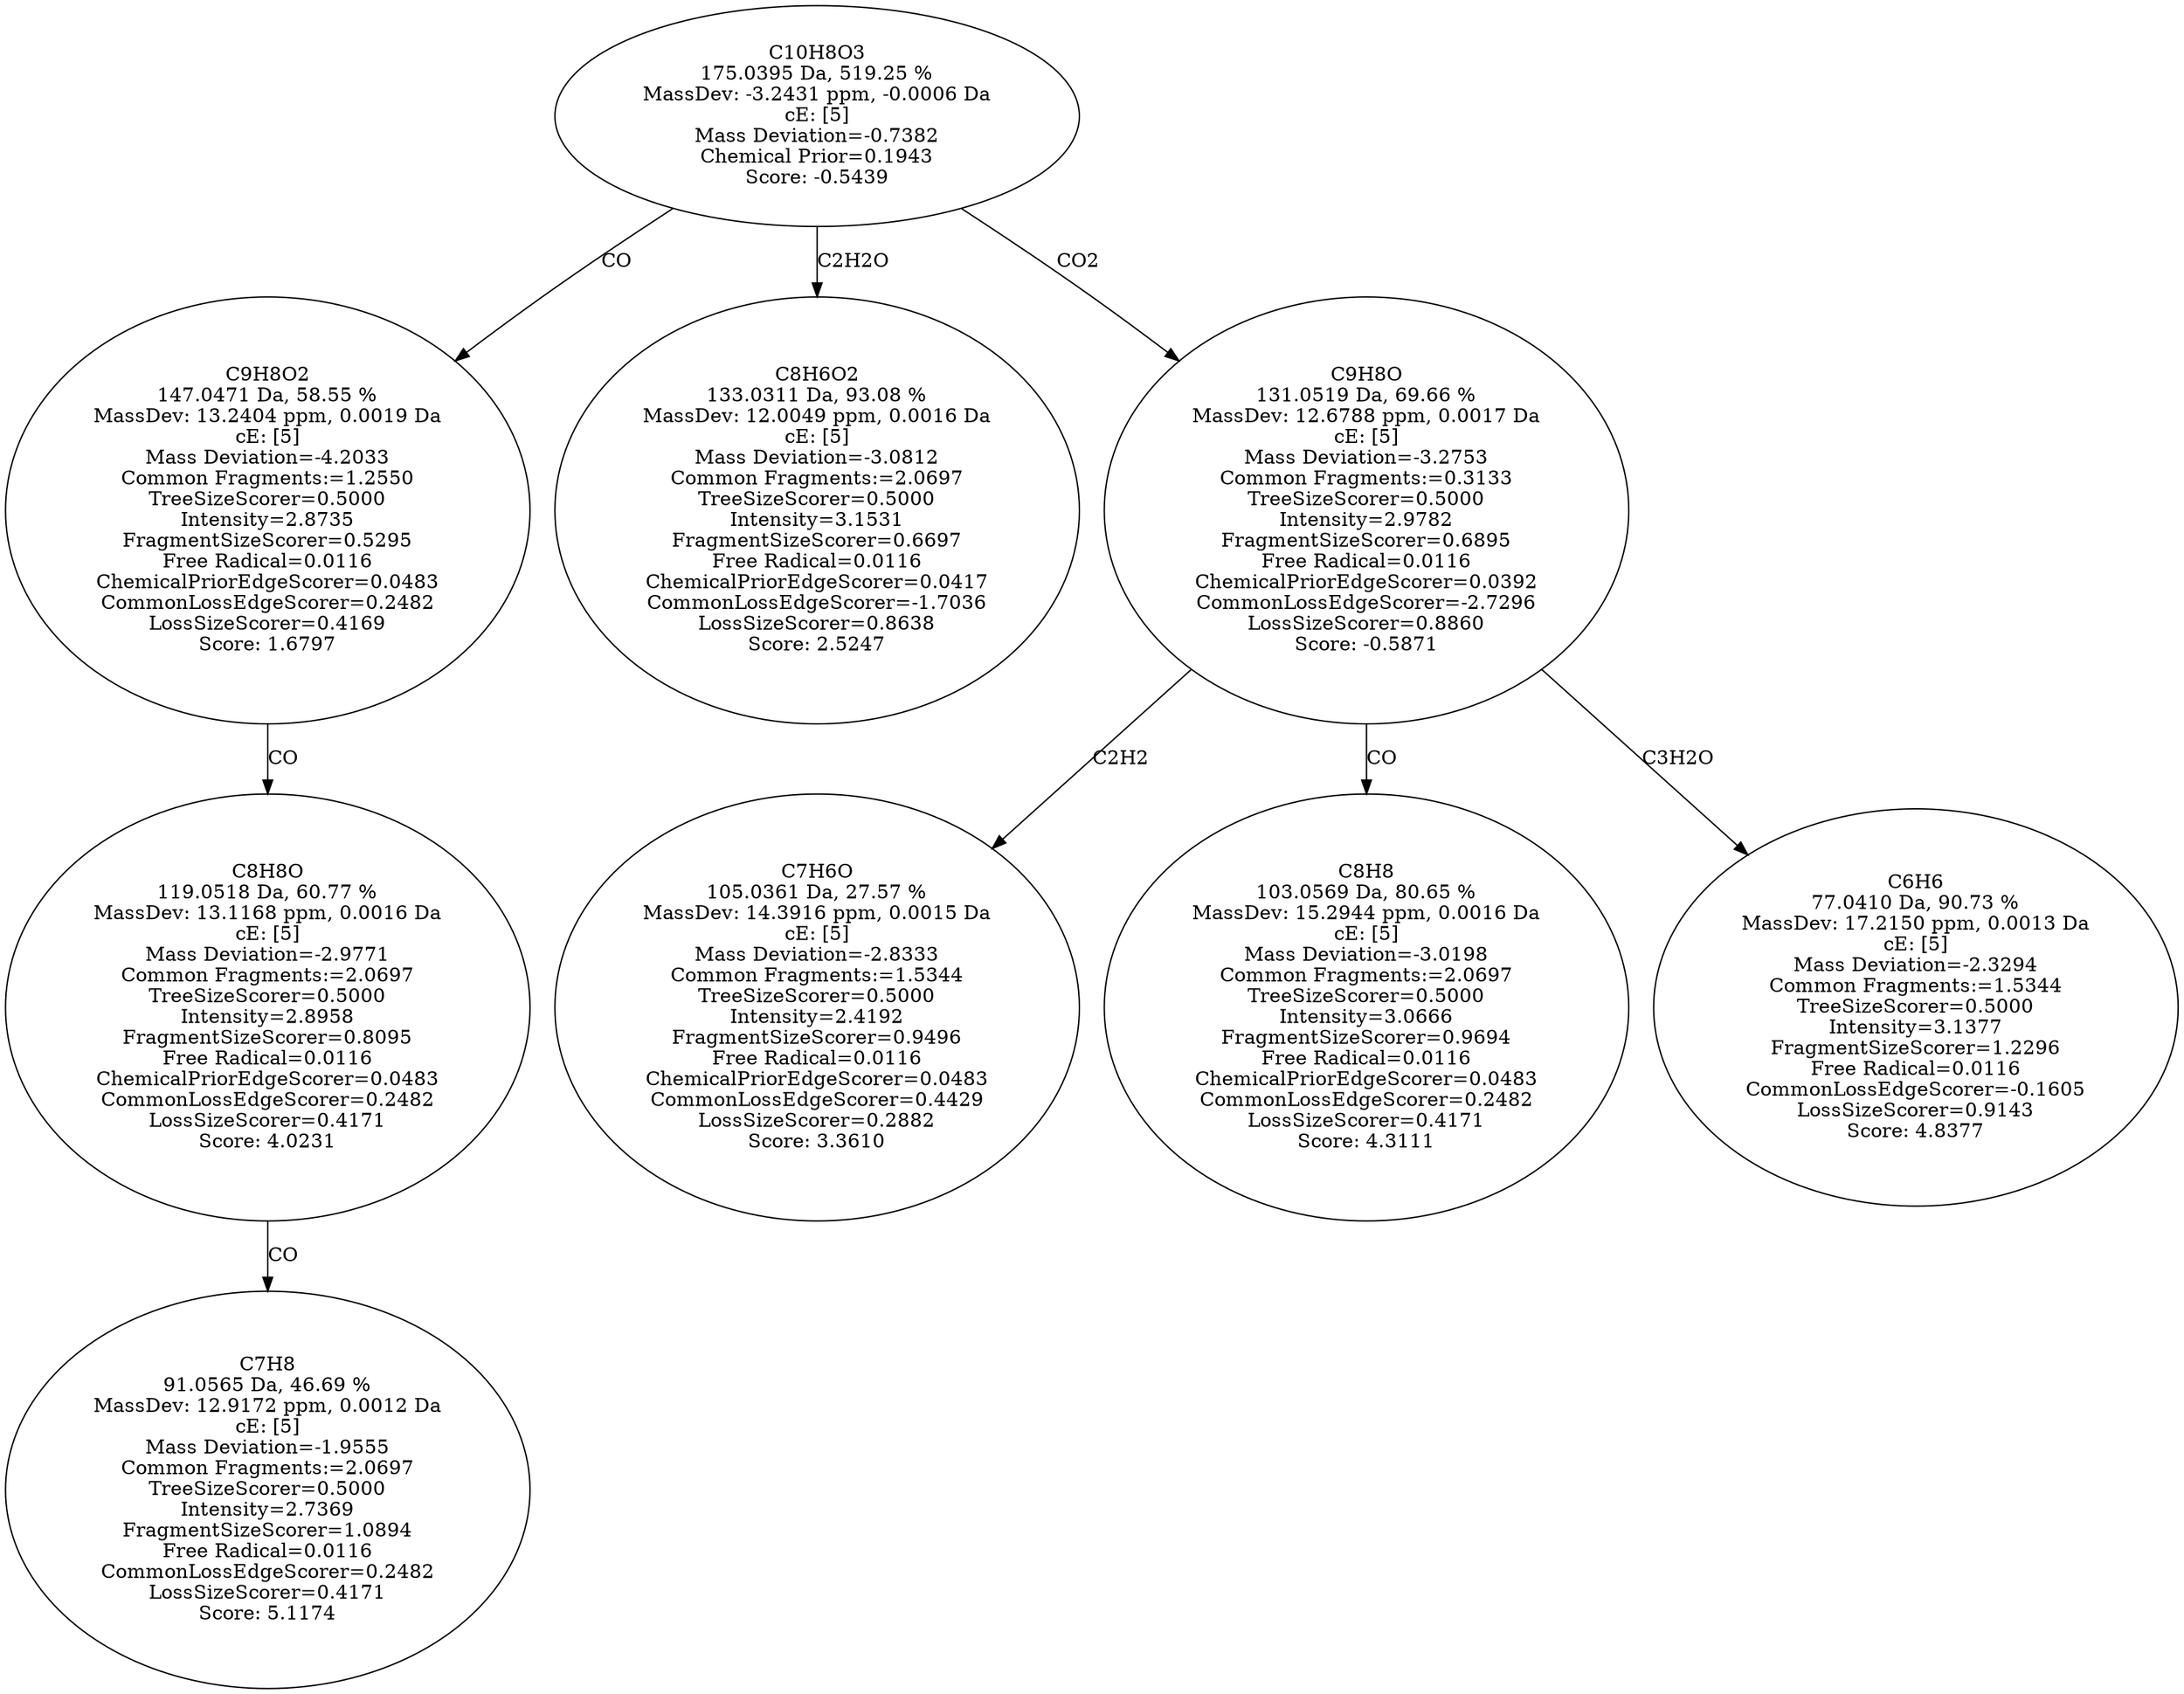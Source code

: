 strict digraph {
v1 [label="C7H8\n91.0565 Da, 46.69 %\nMassDev: 12.9172 ppm, 0.0012 Da\ncE: [5]\nMass Deviation=-1.9555\nCommon Fragments:=2.0697\nTreeSizeScorer=0.5000\nIntensity=2.7369\nFragmentSizeScorer=1.0894\nFree Radical=0.0116\nCommonLossEdgeScorer=0.2482\nLossSizeScorer=0.4171\nScore: 5.1174"];
v2 [label="C8H8O\n119.0518 Da, 60.77 %\nMassDev: 13.1168 ppm, 0.0016 Da\ncE: [5]\nMass Deviation=-2.9771\nCommon Fragments:=2.0697\nTreeSizeScorer=0.5000\nIntensity=2.8958\nFragmentSizeScorer=0.8095\nFree Radical=0.0116\nChemicalPriorEdgeScorer=0.0483\nCommonLossEdgeScorer=0.2482\nLossSizeScorer=0.4171\nScore: 4.0231"];
v3 [label="C9H8O2\n147.0471 Da, 58.55 %\nMassDev: 13.2404 ppm, 0.0019 Da\ncE: [5]\nMass Deviation=-4.2033\nCommon Fragments:=1.2550\nTreeSizeScorer=0.5000\nIntensity=2.8735\nFragmentSizeScorer=0.5295\nFree Radical=0.0116\nChemicalPriorEdgeScorer=0.0483\nCommonLossEdgeScorer=0.2482\nLossSizeScorer=0.4169\nScore: 1.6797"];
v4 [label="C8H6O2\n133.0311 Da, 93.08 %\nMassDev: 12.0049 ppm, 0.0016 Da\ncE: [5]\nMass Deviation=-3.0812\nCommon Fragments:=2.0697\nTreeSizeScorer=0.5000\nIntensity=3.1531\nFragmentSizeScorer=0.6697\nFree Radical=0.0116\nChemicalPriorEdgeScorer=0.0417\nCommonLossEdgeScorer=-1.7036\nLossSizeScorer=0.8638\nScore: 2.5247"];
v5 [label="C7H6O\n105.0361 Da, 27.57 %\nMassDev: 14.3916 ppm, 0.0015 Da\ncE: [5]\nMass Deviation=-2.8333\nCommon Fragments:=1.5344\nTreeSizeScorer=0.5000\nIntensity=2.4192\nFragmentSizeScorer=0.9496\nFree Radical=0.0116\nChemicalPriorEdgeScorer=0.0483\nCommonLossEdgeScorer=0.4429\nLossSizeScorer=0.2882\nScore: 3.3610"];
v6 [label="C8H8\n103.0569 Da, 80.65 %\nMassDev: 15.2944 ppm, 0.0016 Da\ncE: [5]\nMass Deviation=-3.0198\nCommon Fragments:=2.0697\nTreeSizeScorer=0.5000\nIntensity=3.0666\nFragmentSizeScorer=0.9694\nFree Radical=0.0116\nChemicalPriorEdgeScorer=0.0483\nCommonLossEdgeScorer=0.2482\nLossSizeScorer=0.4171\nScore: 4.3111"];
v7 [label="C6H6\n77.0410 Da, 90.73 %\nMassDev: 17.2150 ppm, 0.0013 Da\ncE: [5]\nMass Deviation=-2.3294\nCommon Fragments:=1.5344\nTreeSizeScorer=0.5000\nIntensity=3.1377\nFragmentSizeScorer=1.2296\nFree Radical=0.0116\nCommonLossEdgeScorer=-0.1605\nLossSizeScorer=0.9143\nScore: 4.8377"];
v8 [label="C9H8O\n131.0519 Da, 69.66 %\nMassDev: 12.6788 ppm, 0.0017 Da\ncE: [5]\nMass Deviation=-3.2753\nCommon Fragments:=0.3133\nTreeSizeScorer=0.5000\nIntensity=2.9782\nFragmentSizeScorer=0.6895\nFree Radical=0.0116\nChemicalPriorEdgeScorer=0.0392\nCommonLossEdgeScorer=-2.7296\nLossSizeScorer=0.8860\nScore: -0.5871"];
v9 [label="C10H8O3\n175.0395 Da, 519.25 %\nMassDev: -3.2431 ppm, -0.0006 Da\ncE: [5]\nMass Deviation=-0.7382\nChemical Prior=0.1943\nScore: -0.5439"];
v2 -> v1 [label="CO"];
v3 -> v2 [label="CO"];
v9 -> v3 [label="CO"];
v9 -> v4 [label="C2H2O"];
v8 -> v5 [label="C2H2"];
v8 -> v6 [label="CO"];
v8 -> v7 [label="C3H2O"];
v9 -> v8 [label="CO2"];
}